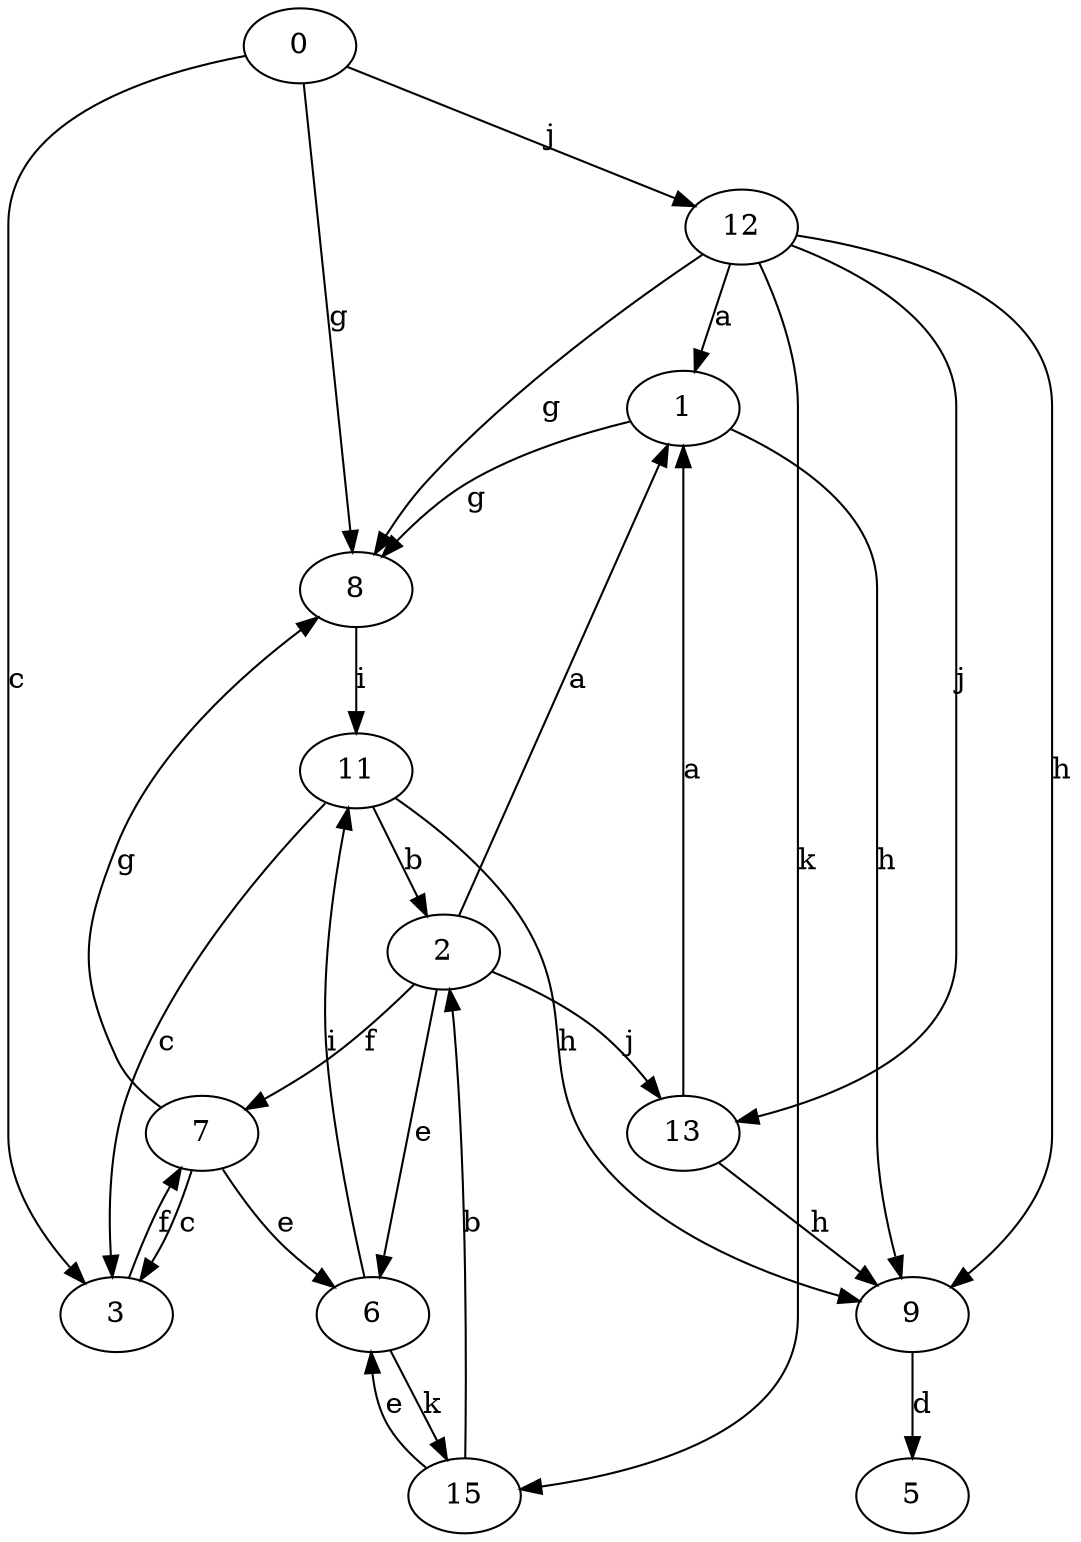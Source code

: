 strict digraph  {
1;
2;
3;
5;
6;
7;
8;
9;
11;
12;
13;
0;
15;
1 -> 8  [label=g];
1 -> 9  [label=h];
2 -> 1  [label=a];
2 -> 6  [label=e];
2 -> 7  [label=f];
2 -> 13  [label=j];
3 -> 7  [label=f];
6 -> 11  [label=i];
6 -> 15  [label=k];
7 -> 3  [label=c];
7 -> 6  [label=e];
7 -> 8  [label=g];
8 -> 11  [label=i];
9 -> 5  [label=d];
11 -> 2  [label=b];
11 -> 3  [label=c];
11 -> 9  [label=h];
12 -> 1  [label=a];
12 -> 8  [label=g];
12 -> 9  [label=h];
12 -> 13  [label=j];
12 -> 15  [label=k];
13 -> 1  [label=a];
13 -> 9  [label=h];
0 -> 3  [label=c];
0 -> 8  [label=g];
0 -> 12  [label=j];
15 -> 2  [label=b];
15 -> 6  [label=e];
}
